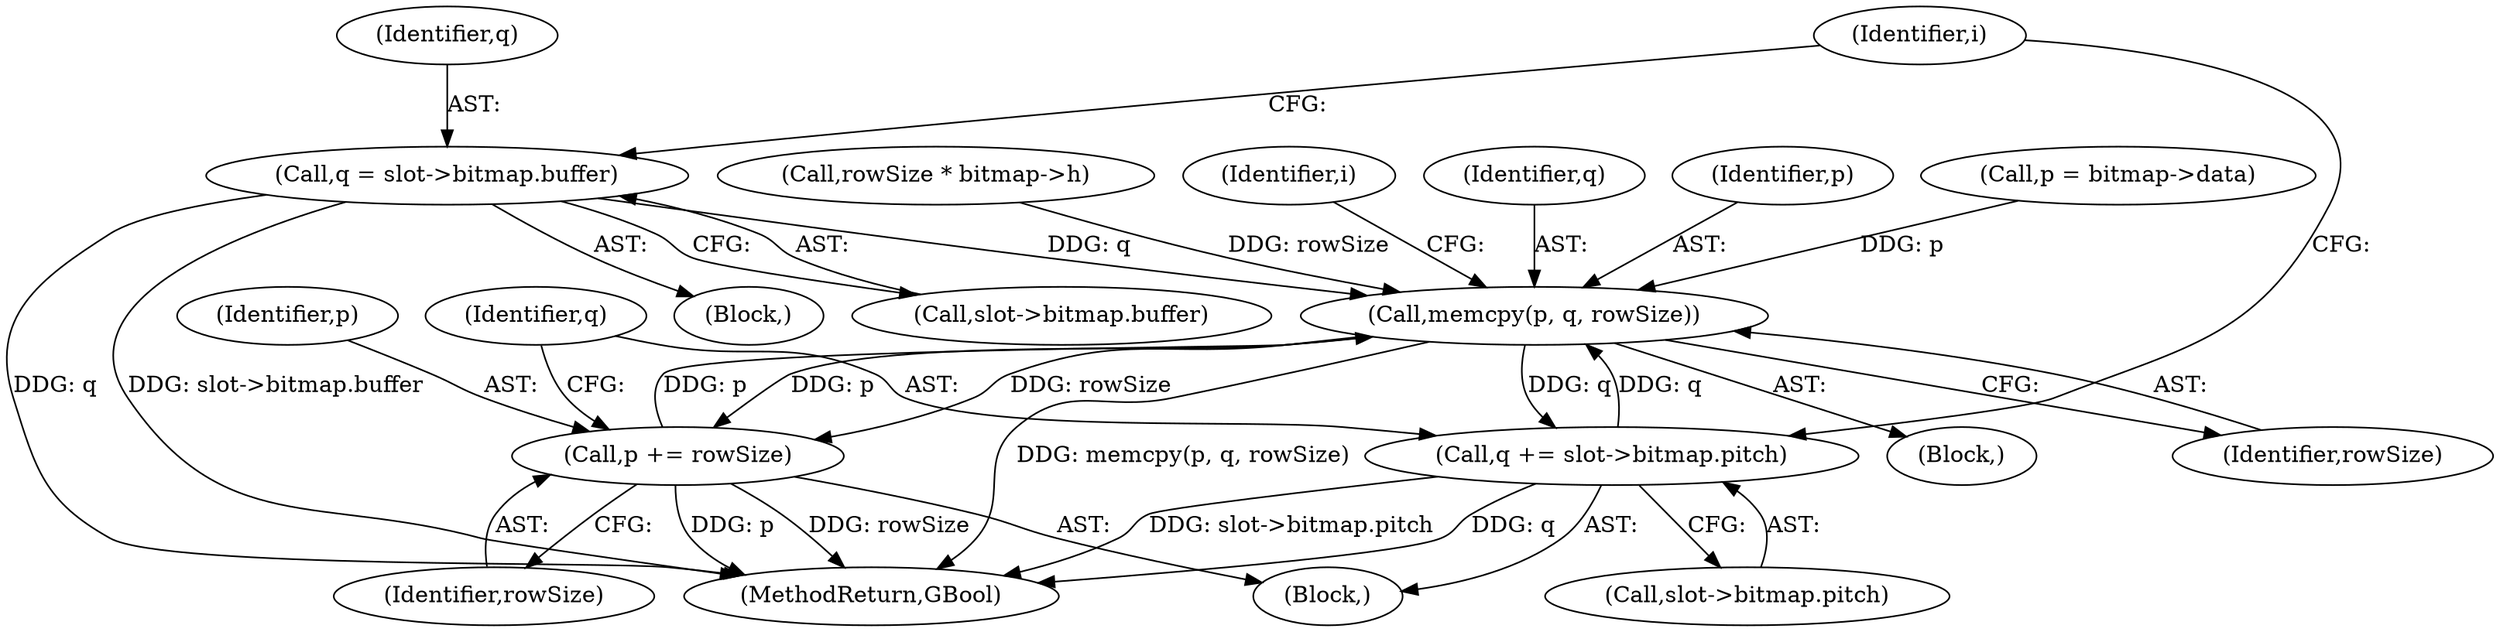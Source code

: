 digraph "0_poppler_9cf2325fb22f812b31858e519411f57747d39bd8_3@pointer" {
"1000408" [label="(Call,q = slot->bitmap.buffer)"];
"1000435" [label="(Call,memcpy(p, q, rowSize))"];
"1000424" [label="(Call,p += rowSize)"];
"1000427" [label="(Call,q += slot->bitmap.pitch)"];
"1000434" [label="(Block,)"];
"1000438" [label="(Identifier,rowSize)"];
"1000429" [label="(Call,slot->bitmap.pitch)"];
"1000416" [label="(Identifier,i)"];
"1000387" [label="(Call,rowSize * bitmap->h)"];
"1000441" [label="(MethodReturn,GBool)"];
"1000402" [label="(Block,)"];
"1000426" [label="(Identifier,rowSize)"];
"1000409" [label="(Identifier,q)"];
"1000422" [label="(Identifier,i)"];
"1000427" [label="(Call,q += slot->bitmap.pitch)"];
"1000408" [label="(Call,q = slot->bitmap.buffer)"];
"1000437" [label="(Identifier,q)"];
"1000435" [label="(Call,memcpy(p, q, rowSize))"];
"1000410" [label="(Call,slot->bitmap.buffer)"];
"1000425" [label="(Identifier,p)"];
"1000424" [label="(Call,p += rowSize)"];
"1000436" [label="(Identifier,p)"];
"1000428" [label="(Identifier,q)"];
"1000423" [label="(Block,)"];
"1000403" [label="(Call,p = bitmap->data)"];
"1000408" -> "1000402"  [label="AST: "];
"1000408" -> "1000410"  [label="CFG: "];
"1000409" -> "1000408"  [label="AST: "];
"1000410" -> "1000408"  [label="AST: "];
"1000416" -> "1000408"  [label="CFG: "];
"1000408" -> "1000441"  [label="DDG: q"];
"1000408" -> "1000441"  [label="DDG: slot->bitmap.buffer"];
"1000408" -> "1000435"  [label="DDG: q"];
"1000435" -> "1000434"  [label="AST: "];
"1000435" -> "1000438"  [label="CFG: "];
"1000436" -> "1000435"  [label="AST: "];
"1000437" -> "1000435"  [label="AST: "];
"1000438" -> "1000435"  [label="AST: "];
"1000422" -> "1000435"  [label="CFG: "];
"1000435" -> "1000441"  [label="DDG: memcpy(p, q, rowSize)"];
"1000435" -> "1000424"  [label="DDG: rowSize"];
"1000435" -> "1000424"  [label="DDG: p"];
"1000435" -> "1000427"  [label="DDG: q"];
"1000403" -> "1000435"  [label="DDG: p"];
"1000424" -> "1000435"  [label="DDG: p"];
"1000427" -> "1000435"  [label="DDG: q"];
"1000387" -> "1000435"  [label="DDG: rowSize"];
"1000424" -> "1000423"  [label="AST: "];
"1000424" -> "1000426"  [label="CFG: "];
"1000425" -> "1000424"  [label="AST: "];
"1000426" -> "1000424"  [label="AST: "];
"1000428" -> "1000424"  [label="CFG: "];
"1000424" -> "1000441"  [label="DDG: rowSize"];
"1000424" -> "1000441"  [label="DDG: p"];
"1000427" -> "1000423"  [label="AST: "];
"1000427" -> "1000429"  [label="CFG: "];
"1000428" -> "1000427"  [label="AST: "];
"1000429" -> "1000427"  [label="AST: "];
"1000416" -> "1000427"  [label="CFG: "];
"1000427" -> "1000441"  [label="DDG: q"];
"1000427" -> "1000441"  [label="DDG: slot->bitmap.pitch"];
}
